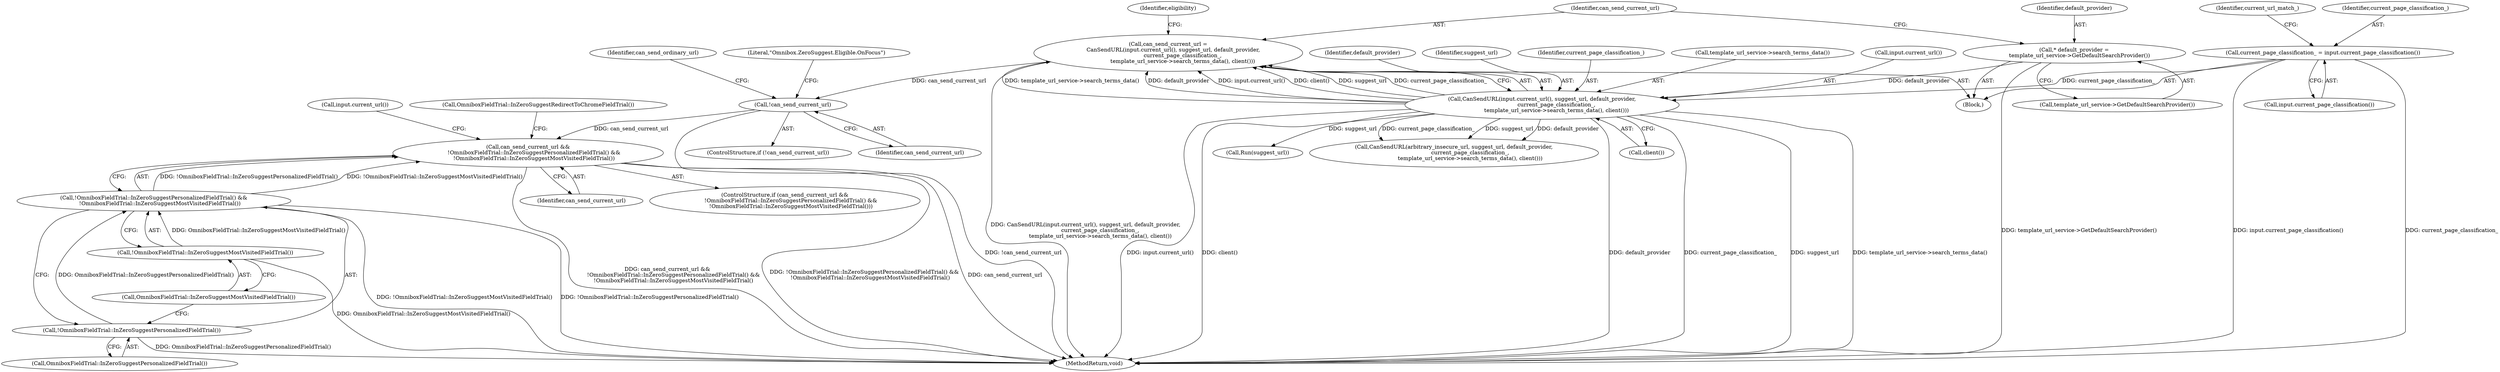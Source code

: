 digraph "0_Chrome_3f71619ec516f553c69a08bf373dcde14e86d08f@API" {
"1000204" [label="(Call,can_send_current_url &&\n       !OmniboxFieldTrial::InZeroSuggestPersonalizedFieldTrial() &&\n       !OmniboxFieldTrial::InZeroSuggestMostVisitedFieldTrial())"];
"1000176" [label="(Call,!can_send_current_url)"];
"1000161" [label="(Call,can_send_current_url =\n      CanSendURL(input.current_url(), suggest_url, default_provider,\n                 current_page_classification_,\n                 template_url_service->search_terms_data(), client()))"];
"1000163" [label="(Call,CanSendURL(input.current_url(), suggest_url, default_provider,\n                 current_page_classification_,\n                 template_url_service->search_terms_data(), client()))"];
"1000157" [label="(Call,* default_provider =\n      template_url_service->GetDefaultSearchProvider())"];
"1000137" [label="(Call,current_page_classification_ = input.current_page_classification())"];
"1000206" [label="(Call,!OmniboxFieldTrial::InZeroSuggestPersonalizedFieldTrial() &&\n       !OmniboxFieldTrial::InZeroSuggestMostVisitedFieldTrial())"];
"1000207" [label="(Call,!OmniboxFieldTrial::InZeroSuggestPersonalizedFieldTrial())"];
"1000209" [label="(Call,!OmniboxFieldTrial::InZeroSuggestMostVisitedFieldTrial())"];
"1000175" [label="(ControlStructure,if (!can_send_current_url))"];
"1000141" [label="(Identifier,current_url_match_)"];
"1000162" [label="(Identifier,can_send_current_url)"];
"1000161" [label="(Call,can_send_current_url =\n      CanSendURL(input.current_url(), suggest_url, default_provider,\n                 current_page_classification_,\n                 template_url_service->search_terms_data(), client()))"];
"1000208" [label="(Call,OmniboxFieldTrial::InZeroSuggestPersonalizedFieldTrial())"];
"1000181" [label="(Identifier,can_send_ordinary_url)"];
"1000205" [label="(Identifier,can_send_current_url)"];
"1000176" [label="(Call,!can_send_current_url)"];
"1000169" [label="(Call,client())"];
"1000206" [label="(Call,!OmniboxFieldTrial::InZeroSuggestPersonalizedFieldTrial() &&\n       !OmniboxFieldTrial::InZeroSuggestMostVisitedFieldTrial())"];
"1000159" [label="(Call,template_url_service->GetDefaultSearchProvider())"];
"1000166" [label="(Identifier,default_provider)"];
"1000210" [label="(Call,OmniboxFieldTrial::InZeroSuggestMostVisitedFieldTrial())"];
"1000177" [label="(Identifier,can_send_current_url)"];
"1000139" [label="(Call,input.current_page_classification())"];
"1000246" [label="(Call,input.current_url())"];
"1000253" [label="(Call,Run(suggest_url))"];
"1000213" [label="(Call,OmniboxFieldTrial::InZeroSuggestRedirectToChromeFieldTrial())"];
"1000103" [label="(Block,)"];
"1000204" [label="(Call,can_send_current_url &&\n       !OmniboxFieldTrial::InZeroSuggestPersonalizedFieldTrial() &&\n       !OmniboxFieldTrial::InZeroSuggestMostVisitedFieldTrial())"];
"1000203" [label="(ControlStructure,if (can_send_current_url &&\n       !OmniboxFieldTrial::InZeroSuggestPersonalizedFieldTrial() &&\n       !OmniboxFieldTrial::InZeroSuggestMostVisitedFieldTrial()))"];
"1000165" [label="(Identifier,suggest_url)"];
"1000137" [label="(Call,current_page_classification_ = input.current_page_classification())"];
"1000157" [label="(Call,* default_provider =\n      template_url_service->GetDefaultSearchProvider())"];
"1000182" [label="(Call,CanSendURL(arbitrary_insecure_url, suggest_url, default_provider,\n                   current_page_classification_,\n                   template_url_service->search_terms_data(), client()))"];
"1000209" [label="(Call,!OmniboxFieldTrial::InZeroSuggestMostVisitedFieldTrial())"];
"1000173" [label="(Identifier,eligibility)"];
"1000207" [label="(Call,!OmniboxFieldTrial::InZeroSuggestPersonalizedFieldTrial())"];
"1000167" [label="(Identifier,current_page_classification_)"];
"1000138" [label="(Identifier,current_page_classification_)"];
"1000196" [label="(Literal,\"Omnibox.ZeroSuggest.Eligible.OnFocus\")"];
"1000158" [label="(Identifier,default_provider)"];
"1000168" [label="(Call,template_url_service->search_terms_data())"];
"1000163" [label="(Call,CanSendURL(input.current_url(), suggest_url, default_provider,\n                 current_page_classification_,\n                 template_url_service->search_terms_data(), client()))"];
"1000164" [label="(Call,input.current_url())"];
"1000255" [label="(MethodReturn,void)"];
"1000204" -> "1000203"  [label="AST: "];
"1000204" -> "1000205"  [label="CFG: "];
"1000204" -> "1000206"  [label="CFG: "];
"1000205" -> "1000204"  [label="AST: "];
"1000206" -> "1000204"  [label="AST: "];
"1000213" -> "1000204"  [label="CFG: "];
"1000246" -> "1000204"  [label="CFG: "];
"1000204" -> "1000255"  [label="DDG: !OmniboxFieldTrial::InZeroSuggestPersonalizedFieldTrial() &&\n       !OmniboxFieldTrial::InZeroSuggestMostVisitedFieldTrial()"];
"1000204" -> "1000255"  [label="DDG: can_send_current_url"];
"1000204" -> "1000255"  [label="DDG: can_send_current_url &&\n       !OmniboxFieldTrial::InZeroSuggestPersonalizedFieldTrial() &&\n       !OmniboxFieldTrial::InZeroSuggestMostVisitedFieldTrial()"];
"1000176" -> "1000204"  [label="DDG: can_send_current_url"];
"1000206" -> "1000204"  [label="DDG: !OmniboxFieldTrial::InZeroSuggestPersonalizedFieldTrial()"];
"1000206" -> "1000204"  [label="DDG: !OmniboxFieldTrial::InZeroSuggestMostVisitedFieldTrial()"];
"1000176" -> "1000175"  [label="AST: "];
"1000176" -> "1000177"  [label="CFG: "];
"1000177" -> "1000176"  [label="AST: "];
"1000181" -> "1000176"  [label="CFG: "];
"1000196" -> "1000176"  [label="CFG: "];
"1000176" -> "1000255"  [label="DDG: !can_send_current_url"];
"1000161" -> "1000176"  [label="DDG: can_send_current_url"];
"1000161" -> "1000103"  [label="AST: "];
"1000161" -> "1000163"  [label="CFG: "];
"1000162" -> "1000161"  [label="AST: "];
"1000163" -> "1000161"  [label="AST: "];
"1000173" -> "1000161"  [label="CFG: "];
"1000161" -> "1000255"  [label="DDG: CanSendURL(input.current_url(), suggest_url, default_provider,\n                 current_page_classification_,\n                 template_url_service->search_terms_data(), client())"];
"1000163" -> "1000161"  [label="DDG: template_url_service->search_terms_data()"];
"1000163" -> "1000161"  [label="DDG: default_provider"];
"1000163" -> "1000161"  [label="DDG: input.current_url()"];
"1000163" -> "1000161"  [label="DDG: client()"];
"1000163" -> "1000161"  [label="DDG: suggest_url"];
"1000163" -> "1000161"  [label="DDG: current_page_classification_"];
"1000163" -> "1000169"  [label="CFG: "];
"1000164" -> "1000163"  [label="AST: "];
"1000165" -> "1000163"  [label="AST: "];
"1000166" -> "1000163"  [label="AST: "];
"1000167" -> "1000163"  [label="AST: "];
"1000168" -> "1000163"  [label="AST: "];
"1000169" -> "1000163"  [label="AST: "];
"1000163" -> "1000255"  [label="DDG: template_url_service->search_terms_data()"];
"1000163" -> "1000255"  [label="DDG: input.current_url()"];
"1000163" -> "1000255"  [label="DDG: client()"];
"1000163" -> "1000255"  [label="DDG: default_provider"];
"1000163" -> "1000255"  [label="DDG: current_page_classification_"];
"1000163" -> "1000255"  [label="DDG: suggest_url"];
"1000157" -> "1000163"  [label="DDG: default_provider"];
"1000137" -> "1000163"  [label="DDG: current_page_classification_"];
"1000163" -> "1000182"  [label="DDG: suggest_url"];
"1000163" -> "1000182"  [label="DDG: default_provider"];
"1000163" -> "1000182"  [label="DDG: current_page_classification_"];
"1000163" -> "1000253"  [label="DDG: suggest_url"];
"1000157" -> "1000103"  [label="AST: "];
"1000157" -> "1000159"  [label="CFG: "];
"1000158" -> "1000157"  [label="AST: "];
"1000159" -> "1000157"  [label="AST: "];
"1000162" -> "1000157"  [label="CFG: "];
"1000157" -> "1000255"  [label="DDG: template_url_service->GetDefaultSearchProvider()"];
"1000137" -> "1000103"  [label="AST: "];
"1000137" -> "1000139"  [label="CFG: "];
"1000138" -> "1000137"  [label="AST: "];
"1000139" -> "1000137"  [label="AST: "];
"1000141" -> "1000137"  [label="CFG: "];
"1000137" -> "1000255"  [label="DDG: input.current_page_classification()"];
"1000137" -> "1000255"  [label="DDG: current_page_classification_"];
"1000206" -> "1000207"  [label="CFG: "];
"1000206" -> "1000209"  [label="CFG: "];
"1000207" -> "1000206"  [label="AST: "];
"1000209" -> "1000206"  [label="AST: "];
"1000206" -> "1000255"  [label="DDG: !OmniboxFieldTrial::InZeroSuggestMostVisitedFieldTrial()"];
"1000206" -> "1000255"  [label="DDG: !OmniboxFieldTrial::InZeroSuggestPersonalizedFieldTrial()"];
"1000207" -> "1000206"  [label="DDG: OmniboxFieldTrial::InZeroSuggestPersonalizedFieldTrial()"];
"1000209" -> "1000206"  [label="DDG: OmniboxFieldTrial::InZeroSuggestMostVisitedFieldTrial()"];
"1000207" -> "1000208"  [label="CFG: "];
"1000208" -> "1000207"  [label="AST: "];
"1000210" -> "1000207"  [label="CFG: "];
"1000207" -> "1000255"  [label="DDG: OmniboxFieldTrial::InZeroSuggestPersonalizedFieldTrial()"];
"1000209" -> "1000210"  [label="CFG: "];
"1000210" -> "1000209"  [label="AST: "];
"1000209" -> "1000255"  [label="DDG: OmniboxFieldTrial::InZeroSuggestMostVisitedFieldTrial()"];
}
